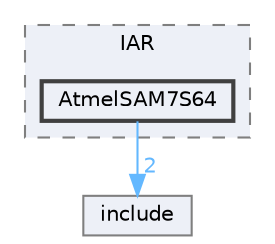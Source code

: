digraph "D:/Projects/Raspberrypi_pico/pico_freertos_final/freertos_pico2/pico_freertos/FreeRTOS-Kernel/portable/IAR/AtmelSAM7S64"
{
 // LATEX_PDF_SIZE
  bgcolor="transparent";
  edge [fontname=Helvetica,fontsize=10,labelfontname=Helvetica,labelfontsize=10];
  node [fontname=Helvetica,fontsize=10,shape=box,height=0.2,width=0.4];
  compound=true
  subgraph clusterdir_851539efac741596f3f7b2413a3fb940 {
    graph [ bgcolor="#edf0f7", pencolor="grey50", label="IAR", fontname=Helvetica,fontsize=10 style="filled,dashed", URL="dir_851539efac741596f3f7b2413a3fb940.html",tooltip=""]
  dir_23d02d717b0f5591dbb15a98275f82fc [label="AtmelSAM7S64", fillcolor="#edf0f7", color="grey25", style="filled,bold", URL="dir_23d02d717b0f5591dbb15a98275f82fc.html",tooltip=""];
  }
  dir_c69ece34c3f150cb2c6f1098178b172a [label="include", fillcolor="#edf0f7", color="grey50", style="filled", URL="dir_c69ece34c3f150cb2c6f1098178b172a.html",tooltip=""];
  dir_23d02d717b0f5591dbb15a98275f82fc->dir_c69ece34c3f150cb2c6f1098178b172a [headlabel="2", labeldistance=1.5 headhref="dir_000084_000125.html" href="dir_000084_000125.html" color="steelblue1" fontcolor="steelblue1"];
}
